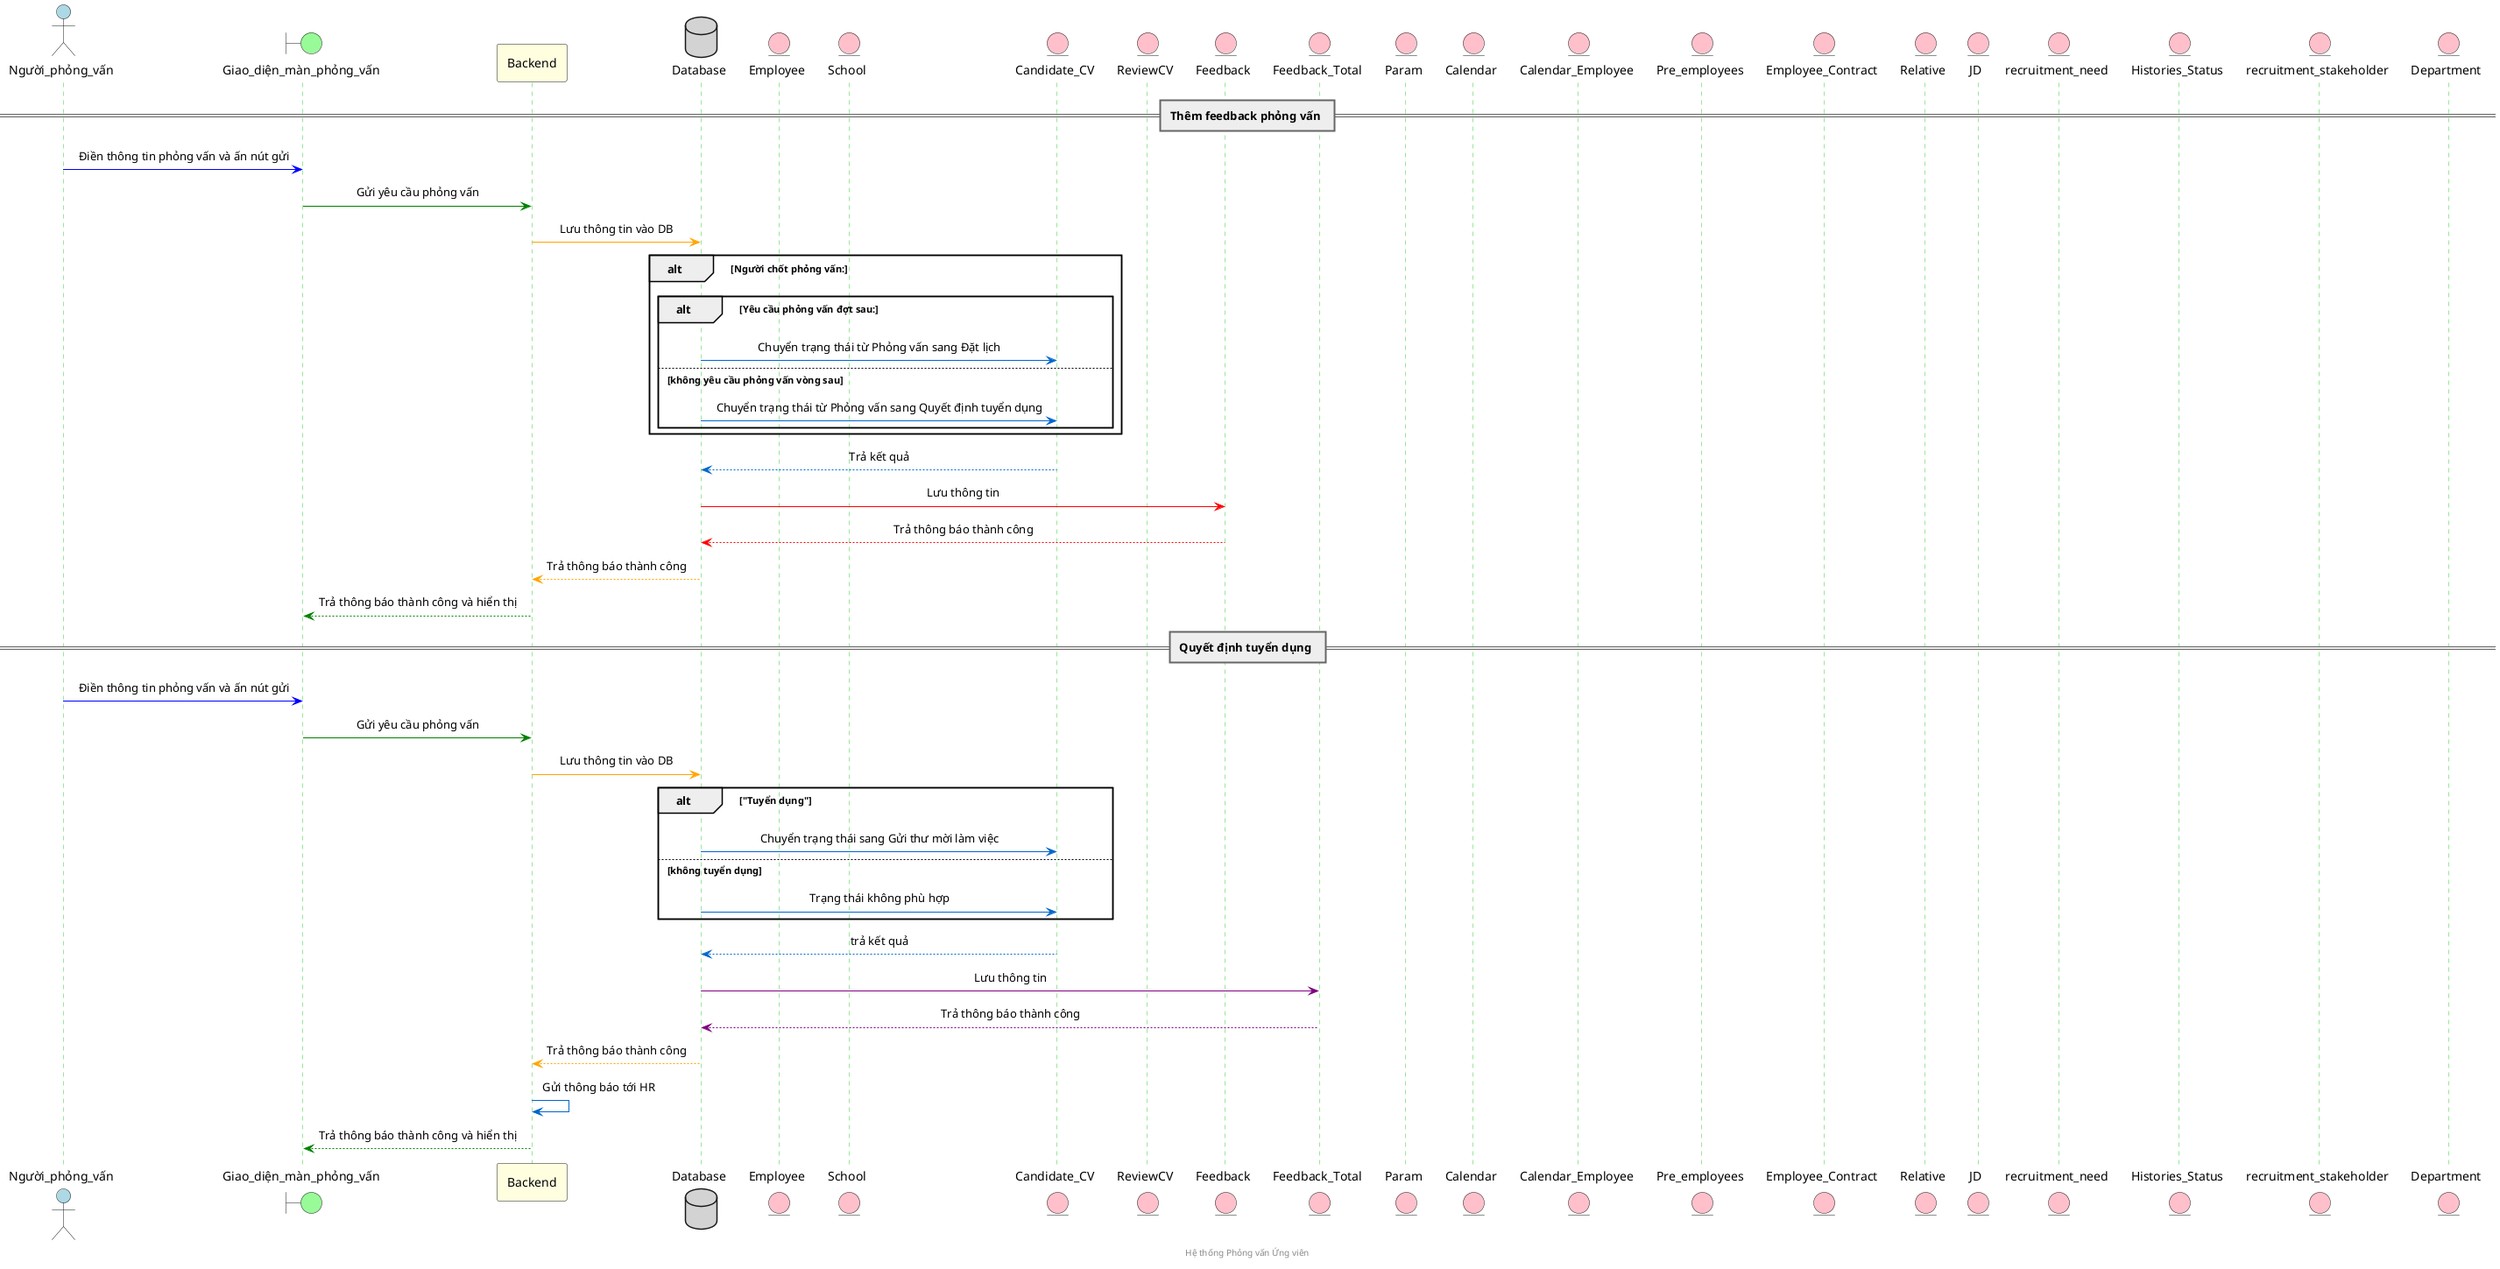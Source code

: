 @startuml
' Định dạng
skinparam backgroundColor white
skinparam handwritten false
skinparam defaultFontName Arial
skinparam sequenceMessageAlign center
skinparam padding 5

' Định dạng màu cho đường
skinparam sequence {
  ArrowColor #0066CC
  LifeLineBorderColor #33CC33
  LifeLineBackgroundColor #FFFFFF
  BoxBorderColor #DDDDDD
  BoxBackgroundColor #EEEEEE
  DividerBorderColor #666666
  DividerBackgroundColor #EEEEEE
}

' Actors
actor "Người_phỏng_vấn" as NPV #lightblue

' Layers
boundary "Giao_diện_màn_phỏng_vấn" as GD #palegreen
participant "Backend" as BE #lightyellow
database "Database" as DB #lightgray

' Entities
entity Employee #pink
entity School #pink
entity Candidate_CV as CV #pink
entity ReviewCV #pink
entity Feedback #pink
entity Feedback_Total #pink
entity Param #pink
entity Calendar #pink
entity Calendar_Employee #pink
entity Pre_employees #pink
entity Employee_Contract #pink
entity Relative #pink
entity JD #pink
entity recruitment_need #pink
entity Histories_Status #pink
entity recruitment_stakeholder #pink
entity Department #pink

' Sequence flows
== Thêm feedback phỏng vấn ==
NPV -[#blue]> GD: Điền thông tin phỏng vấn và ấn nút gửi
GD -[#green]> BE: Gửi yêu cầu phỏng vấn
BE -[#orange]> DB: Lưu thông tin vào DB
alt Người chốt phỏng vấn:
    alt Yêu cầu phỏng vấn đợt sau:
        DB -> CV: Chuyển trạng thái từ Phỏng vấn sang Đặt lịch
    else không yêu cầu phỏng vấn vòng sau
        DB -> CV: Chuyển trạng thái từ Phỏng vấn sang Quyết định tuyển dụng
    end
end
DB <-- CV: Trả kết quả
DB -[#red]> Feedback: Lưu thông tin
DB <[#red]-- Feedback: Trả thông báo thành công
BE <[#orange]-- DB: Trả thông báo thành công
GD <[#green]-- BE: Trả thông báo thành công và hiển thị
== Quyết định tuyển dụng ==
NPV -[#blue]> GD: Điền thông tin phỏng vấn và ấn nút gửi
GD -[#green]> BE: Gửi yêu cầu phỏng vấn
BE -[#orange]> DB: Lưu thông tin vào DB
alt "Tuyển dụng"
    DB -> CV: Chuyển trạng thái sang Gửi thư mời làm việc
else không tuyển dụng
    DB -> CV: Trạng thái không phù hợp
end
DB <-- CV: trả kết quả
DB -[#purple]> Feedback_Total: Lưu thông tin
DB <[#purple]-- Feedback_Total: Trả thông báo thành công
BE <[#orange]-- DB: Trả thông báo thành công
BE -> BE: Gửi thông báo tới HR
GD <[#green]-- BE: Trả thông báo thành công và hiển thị

footer "Hệ thống Phỏng vấn Ứng viên"

@enduml
